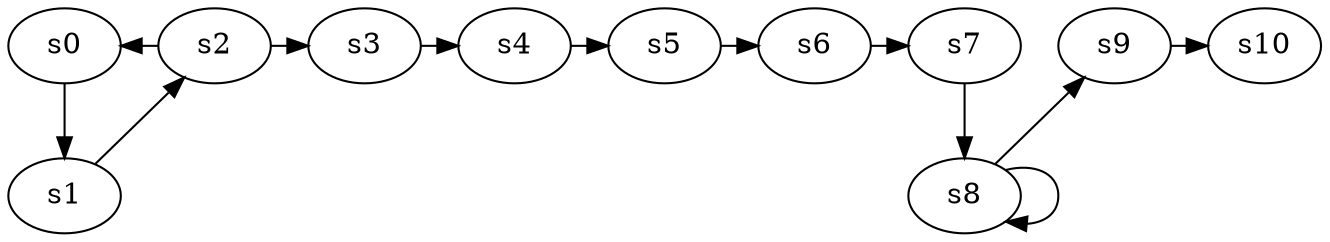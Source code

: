digraph game_0147_chain_11 {
    s0 [name="s0", player=0];
    s1 [name="s1", player=1];
    s2 [name="s2", player=0];
    s3 [name="s3", player=1];
    s4 [name="s4", player=0];
    s5 [name="s5", player=1];
    s6 [name="s6", player=0, target=1];
    s7 [name="s7", player=1, target=1];
    s8 [name="s8", player=0, target=1];
    s9 [name="s9", player=1];
    s10 [name="s10", player=0];

    s0 -> s1;
    s1 -> s2 [constraint="time % 3 == 1"];
    s2 -> s3 [constraint="time == 2 || time == 6 || time == 15 || time == 19"];
    s3 -> s4 [constraint="time == 17"];
    s4 -> s5 [constraint="time == 12"];
    s5 -> s6 [constraint="time == 9"];
    s6 -> s7 [constraint="time == 0 || time == 5 || time == 11"];
    s7 -> s8;
    s8 -> s9 [constraint="time % 2 == 0"];
    s9 -> s10 [constraint="time == 9"];
    s2 -> s0 [constraint="!(time % 3 == 0)"];
    s8 -> s8 [constraint="time % 2 == 0"];
}
